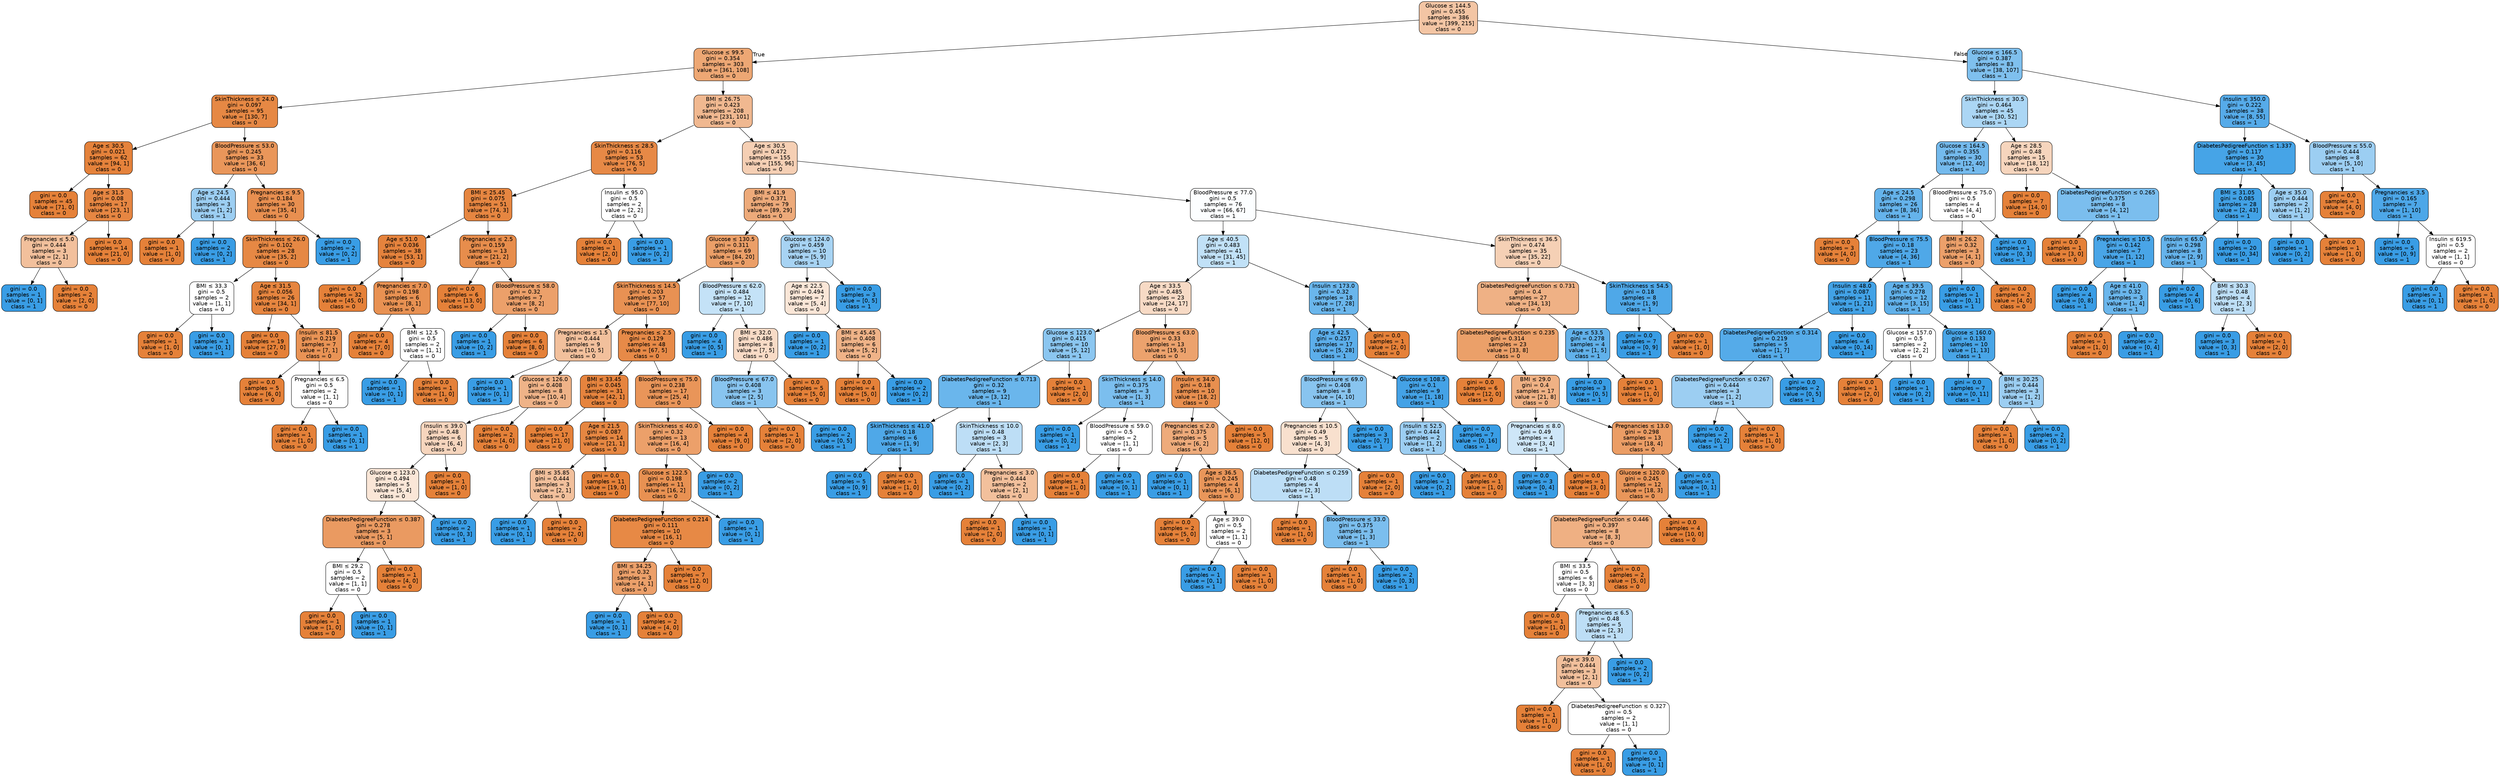 digraph Tree {
node [shape=box, style="filled, rounded", color="black", fontname="helvetica"] ;
edge [fontname="helvetica"] ;
0 [label=<Glucose &le; 144.5<br/>gini = 0.455<br/>samples = 386<br/>value = [399, 215]<br/>class = 0>, fillcolor="#f3c5a4"] ;
1 [label=<Glucose &le; 99.5<br/>gini = 0.354<br/>samples = 303<br/>value = [361, 108]<br/>class = 0>, fillcolor="#eda774"] ;
0 -> 1 [labeldistance=2.5, labelangle=45, headlabel="True"] ;
2 [label=<SkinThickness &le; 24.0<br/>gini = 0.097<br/>samples = 95<br/>value = [130, 7]<br/>class = 0>, fillcolor="#e68844"] ;
1 -> 2 ;
3 [label=<Age &le; 30.5<br/>gini = 0.021<br/>samples = 62<br/>value = [94, 1]<br/>class = 0>, fillcolor="#e5823b"] ;
2 -> 3 ;
4 [label=<gini = 0.0<br/>samples = 45<br/>value = [71, 0]<br/>class = 0>, fillcolor="#e58139"] ;
3 -> 4 ;
5 [label=<Age &le; 31.5<br/>gini = 0.08<br/>samples = 17<br/>value = [23, 1]<br/>class = 0>, fillcolor="#e68642"] ;
3 -> 5 ;
6 [label=<Pregnancies &le; 5.0<br/>gini = 0.444<br/>samples = 3<br/>value = [2, 1]<br/>class = 0>, fillcolor="#f2c09c"] ;
5 -> 6 ;
7 [label=<gini = 0.0<br/>samples = 1<br/>value = [0, 1]<br/>class = 1>, fillcolor="#399de5"] ;
6 -> 7 ;
8 [label=<gini = 0.0<br/>samples = 2<br/>value = [2, 0]<br/>class = 0>, fillcolor="#e58139"] ;
6 -> 8 ;
9 [label=<gini = 0.0<br/>samples = 14<br/>value = [21, 0]<br/>class = 0>, fillcolor="#e58139"] ;
5 -> 9 ;
10 [label=<BloodPressure &le; 53.0<br/>gini = 0.245<br/>samples = 33<br/>value = [36, 6]<br/>class = 0>, fillcolor="#e9965a"] ;
2 -> 10 ;
11 [label=<Age &le; 24.5<br/>gini = 0.444<br/>samples = 3<br/>value = [1, 2]<br/>class = 1>, fillcolor="#9ccef2"] ;
10 -> 11 ;
12 [label=<gini = 0.0<br/>samples = 1<br/>value = [1, 0]<br/>class = 0>, fillcolor="#e58139"] ;
11 -> 12 ;
13 [label=<gini = 0.0<br/>samples = 2<br/>value = [0, 2]<br/>class = 1>, fillcolor="#399de5"] ;
11 -> 13 ;
14 [label=<Pregnancies &le; 9.5<br/>gini = 0.184<br/>samples = 30<br/>value = [35, 4]<br/>class = 0>, fillcolor="#e88f50"] ;
10 -> 14 ;
15 [label=<SkinThickness &le; 26.0<br/>gini = 0.102<br/>samples = 28<br/>value = [35, 2]<br/>class = 0>, fillcolor="#e68844"] ;
14 -> 15 ;
16 [label=<BMI &le; 33.3<br/>gini = 0.5<br/>samples = 2<br/>value = [1, 1]<br/>class = 0>, fillcolor="#ffffff"] ;
15 -> 16 ;
17 [label=<gini = 0.0<br/>samples = 1<br/>value = [1, 0]<br/>class = 0>, fillcolor="#e58139"] ;
16 -> 17 ;
18 [label=<gini = 0.0<br/>samples = 1<br/>value = [0, 1]<br/>class = 1>, fillcolor="#399de5"] ;
16 -> 18 ;
19 [label=<Age &le; 31.5<br/>gini = 0.056<br/>samples = 26<br/>value = [34, 1]<br/>class = 0>, fillcolor="#e6853f"] ;
15 -> 19 ;
20 [label=<gini = 0.0<br/>samples = 19<br/>value = [27, 0]<br/>class = 0>, fillcolor="#e58139"] ;
19 -> 20 ;
21 [label=<Insulin &le; 81.5<br/>gini = 0.219<br/>samples = 7<br/>value = [7, 1]<br/>class = 0>, fillcolor="#e99355"] ;
19 -> 21 ;
22 [label=<gini = 0.0<br/>samples = 5<br/>value = [6, 0]<br/>class = 0>, fillcolor="#e58139"] ;
21 -> 22 ;
23 [label=<Pregnancies &le; 6.5<br/>gini = 0.5<br/>samples = 2<br/>value = [1, 1]<br/>class = 0>, fillcolor="#ffffff"] ;
21 -> 23 ;
24 [label=<gini = 0.0<br/>samples = 1<br/>value = [1, 0]<br/>class = 0>, fillcolor="#e58139"] ;
23 -> 24 ;
25 [label=<gini = 0.0<br/>samples = 1<br/>value = [0, 1]<br/>class = 1>, fillcolor="#399de5"] ;
23 -> 25 ;
26 [label=<gini = 0.0<br/>samples = 2<br/>value = [0, 2]<br/>class = 1>, fillcolor="#399de5"] ;
14 -> 26 ;
27 [label=<BMI &le; 26.75<br/>gini = 0.423<br/>samples = 208<br/>value = [231, 101]<br/>class = 0>, fillcolor="#f0b890"] ;
1 -> 27 ;
28 [label=<SkinThickness &le; 28.5<br/>gini = 0.116<br/>samples = 53<br/>value = [76, 5]<br/>class = 0>, fillcolor="#e78946"] ;
27 -> 28 ;
29 [label=<BMI &le; 25.45<br/>gini = 0.075<br/>samples = 51<br/>value = [74, 3]<br/>class = 0>, fillcolor="#e68641"] ;
28 -> 29 ;
30 [label=<Age &le; 51.0<br/>gini = 0.036<br/>samples = 38<br/>value = [53, 1]<br/>class = 0>, fillcolor="#e5833d"] ;
29 -> 30 ;
31 [label=<gini = 0.0<br/>samples = 32<br/>value = [45, 0]<br/>class = 0>, fillcolor="#e58139"] ;
30 -> 31 ;
32 [label=<Pregnancies &le; 7.0<br/>gini = 0.198<br/>samples = 6<br/>value = [8, 1]<br/>class = 0>, fillcolor="#e89152"] ;
30 -> 32 ;
33 [label=<gini = 0.0<br/>samples = 4<br/>value = [7, 0]<br/>class = 0>, fillcolor="#e58139"] ;
32 -> 33 ;
34 [label=<BMI &le; 12.5<br/>gini = 0.5<br/>samples = 2<br/>value = [1, 1]<br/>class = 0>, fillcolor="#ffffff"] ;
32 -> 34 ;
35 [label=<gini = 0.0<br/>samples = 1<br/>value = [0, 1]<br/>class = 1>, fillcolor="#399de5"] ;
34 -> 35 ;
36 [label=<gini = 0.0<br/>samples = 1<br/>value = [1, 0]<br/>class = 0>, fillcolor="#e58139"] ;
34 -> 36 ;
37 [label=<Pregnancies &le; 2.5<br/>gini = 0.159<br/>samples = 13<br/>value = [21, 2]<br/>class = 0>, fillcolor="#e78d4c"] ;
29 -> 37 ;
38 [label=<gini = 0.0<br/>samples = 6<br/>value = [13, 0]<br/>class = 0>, fillcolor="#e58139"] ;
37 -> 38 ;
39 [label=<BloodPressure &le; 58.0<br/>gini = 0.32<br/>samples = 7<br/>value = [8, 2]<br/>class = 0>, fillcolor="#eca06a"] ;
37 -> 39 ;
40 [label=<gini = 0.0<br/>samples = 1<br/>value = [0, 2]<br/>class = 1>, fillcolor="#399de5"] ;
39 -> 40 ;
41 [label=<gini = 0.0<br/>samples = 6<br/>value = [8, 0]<br/>class = 0>, fillcolor="#e58139"] ;
39 -> 41 ;
42 [label=<Insulin &le; 95.0<br/>gini = 0.5<br/>samples = 2<br/>value = [2, 2]<br/>class = 0>, fillcolor="#ffffff"] ;
28 -> 42 ;
43 [label=<gini = 0.0<br/>samples = 1<br/>value = [2, 0]<br/>class = 0>, fillcolor="#e58139"] ;
42 -> 43 ;
44 [label=<gini = 0.0<br/>samples = 1<br/>value = [0, 2]<br/>class = 1>, fillcolor="#399de5"] ;
42 -> 44 ;
45 [label=<Age &le; 30.5<br/>gini = 0.472<br/>samples = 155<br/>value = [155, 96]<br/>class = 0>, fillcolor="#f5cfb4"] ;
27 -> 45 ;
46 [label=<BMI &le; 41.9<br/>gini = 0.371<br/>samples = 79<br/>value = [89, 29]<br/>class = 0>, fillcolor="#edaa7a"] ;
45 -> 46 ;
47 [label=<Glucose &le; 130.5<br/>gini = 0.311<br/>samples = 69<br/>value = [84, 20]<br/>class = 0>, fillcolor="#eb9f68"] ;
46 -> 47 ;
48 [label=<SkinThickness &le; 14.5<br/>gini = 0.203<br/>samples = 57<br/>value = [77, 10]<br/>class = 0>, fillcolor="#e89153"] ;
47 -> 48 ;
49 [label=<Pregnancies &le; 1.5<br/>gini = 0.444<br/>samples = 9<br/>value = [10, 5]<br/>class = 0>, fillcolor="#f2c09c"] ;
48 -> 49 ;
50 [label=<gini = 0.0<br/>samples = 1<br/>value = [0, 1]<br/>class = 1>, fillcolor="#399de5"] ;
49 -> 50 ;
51 [label=<Glucose &le; 126.0<br/>gini = 0.408<br/>samples = 8<br/>value = [10, 4]<br/>class = 0>, fillcolor="#efb388"] ;
49 -> 51 ;
52 [label=<Insulin &le; 39.0<br/>gini = 0.48<br/>samples = 6<br/>value = [6, 4]<br/>class = 0>, fillcolor="#f6d5bd"] ;
51 -> 52 ;
53 [label=<Glucose &le; 123.0<br/>gini = 0.494<br/>samples = 5<br/>value = [5, 4]<br/>class = 0>, fillcolor="#fae6d7"] ;
52 -> 53 ;
54 [label=<DiabetesPedigreeFunction &le; 0.387<br/>gini = 0.278<br/>samples = 3<br/>value = [5, 1]<br/>class = 0>, fillcolor="#ea9a61"] ;
53 -> 54 ;
55 [label=<BMI &le; 29.2<br/>gini = 0.5<br/>samples = 2<br/>value = [1, 1]<br/>class = 0>, fillcolor="#ffffff"] ;
54 -> 55 ;
56 [label=<gini = 0.0<br/>samples = 1<br/>value = [1, 0]<br/>class = 0>, fillcolor="#e58139"] ;
55 -> 56 ;
57 [label=<gini = 0.0<br/>samples = 1<br/>value = [0, 1]<br/>class = 1>, fillcolor="#399de5"] ;
55 -> 57 ;
58 [label=<gini = 0.0<br/>samples = 1<br/>value = [4, 0]<br/>class = 0>, fillcolor="#e58139"] ;
54 -> 58 ;
59 [label=<gini = 0.0<br/>samples = 2<br/>value = [0, 3]<br/>class = 1>, fillcolor="#399de5"] ;
53 -> 59 ;
60 [label=<gini = 0.0<br/>samples = 1<br/>value = [1, 0]<br/>class = 0>, fillcolor="#e58139"] ;
52 -> 60 ;
61 [label=<gini = 0.0<br/>samples = 2<br/>value = [4, 0]<br/>class = 0>, fillcolor="#e58139"] ;
51 -> 61 ;
62 [label=<Pregnancies &le; 2.5<br/>gini = 0.129<br/>samples = 48<br/>value = [67, 5]<br/>class = 0>, fillcolor="#e78a48"] ;
48 -> 62 ;
63 [label=<BMI &le; 33.45<br/>gini = 0.045<br/>samples = 31<br/>value = [42, 1]<br/>class = 0>, fillcolor="#e6843e"] ;
62 -> 63 ;
64 [label=<gini = 0.0<br/>samples = 17<br/>value = [21, 0]<br/>class = 0>, fillcolor="#e58139"] ;
63 -> 64 ;
65 [label=<Age &le; 21.5<br/>gini = 0.087<br/>samples = 14<br/>value = [21, 1]<br/>class = 0>, fillcolor="#e68742"] ;
63 -> 65 ;
66 [label=<BMI &le; 35.85<br/>gini = 0.444<br/>samples = 3<br/>value = [2, 1]<br/>class = 0>, fillcolor="#f2c09c"] ;
65 -> 66 ;
67 [label=<gini = 0.0<br/>samples = 1<br/>value = [0, 1]<br/>class = 1>, fillcolor="#399de5"] ;
66 -> 67 ;
68 [label=<gini = 0.0<br/>samples = 2<br/>value = [2, 0]<br/>class = 0>, fillcolor="#e58139"] ;
66 -> 68 ;
69 [label=<gini = 0.0<br/>samples = 11<br/>value = [19, 0]<br/>class = 0>, fillcolor="#e58139"] ;
65 -> 69 ;
70 [label=<BloodPressure &le; 75.0<br/>gini = 0.238<br/>samples = 17<br/>value = [25, 4]<br/>class = 0>, fillcolor="#e99559"] ;
62 -> 70 ;
71 [label=<SkinThickness &le; 40.0<br/>gini = 0.32<br/>samples = 13<br/>value = [16, 4]<br/>class = 0>, fillcolor="#eca06a"] ;
70 -> 71 ;
72 [label=<Glucose &le; 122.5<br/>gini = 0.198<br/>samples = 11<br/>value = [16, 2]<br/>class = 0>, fillcolor="#e89152"] ;
71 -> 72 ;
73 [label=<DiabetesPedigreeFunction &le; 0.214<br/>gini = 0.111<br/>samples = 10<br/>value = [16, 1]<br/>class = 0>, fillcolor="#e78945"] ;
72 -> 73 ;
74 [label=<BMI &le; 34.25<br/>gini = 0.32<br/>samples = 3<br/>value = [4, 1]<br/>class = 0>, fillcolor="#eca06a"] ;
73 -> 74 ;
75 [label=<gini = 0.0<br/>samples = 1<br/>value = [0, 1]<br/>class = 1>, fillcolor="#399de5"] ;
74 -> 75 ;
76 [label=<gini = 0.0<br/>samples = 2<br/>value = [4, 0]<br/>class = 0>, fillcolor="#e58139"] ;
74 -> 76 ;
77 [label=<gini = 0.0<br/>samples = 7<br/>value = [12, 0]<br/>class = 0>, fillcolor="#e58139"] ;
73 -> 77 ;
78 [label=<gini = 0.0<br/>samples = 1<br/>value = [0, 1]<br/>class = 1>, fillcolor="#399de5"] ;
72 -> 78 ;
79 [label=<gini = 0.0<br/>samples = 2<br/>value = [0, 2]<br/>class = 1>, fillcolor="#399de5"] ;
71 -> 79 ;
80 [label=<gini = 0.0<br/>samples = 4<br/>value = [9, 0]<br/>class = 0>, fillcolor="#e58139"] ;
70 -> 80 ;
81 [label=<BloodPressure &le; 62.0<br/>gini = 0.484<br/>samples = 12<br/>value = [7, 10]<br/>class = 1>, fillcolor="#c4e2f7"] ;
47 -> 81 ;
82 [label=<gini = 0.0<br/>samples = 4<br/>value = [0, 5]<br/>class = 1>, fillcolor="#399de5"] ;
81 -> 82 ;
83 [label=<BMI &le; 32.0<br/>gini = 0.486<br/>samples = 8<br/>value = [7, 5]<br/>class = 0>, fillcolor="#f8dbc6"] ;
81 -> 83 ;
84 [label=<BloodPressure &le; 67.0<br/>gini = 0.408<br/>samples = 3<br/>value = [2, 5]<br/>class = 1>, fillcolor="#88c4ef"] ;
83 -> 84 ;
85 [label=<gini = 0.0<br/>samples = 1<br/>value = [2, 0]<br/>class = 0>, fillcolor="#e58139"] ;
84 -> 85 ;
86 [label=<gini = 0.0<br/>samples = 2<br/>value = [0, 5]<br/>class = 1>, fillcolor="#399de5"] ;
84 -> 86 ;
87 [label=<gini = 0.0<br/>samples = 5<br/>value = [5, 0]<br/>class = 0>, fillcolor="#e58139"] ;
83 -> 87 ;
88 [label=<Glucose &le; 124.0<br/>gini = 0.459<br/>samples = 10<br/>value = [5, 9]<br/>class = 1>, fillcolor="#a7d3f3"] ;
46 -> 88 ;
89 [label=<Age &le; 22.5<br/>gini = 0.494<br/>samples = 7<br/>value = [5, 4]<br/>class = 0>, fillcolor="#fae6d7"] ;
88 -> 89 ;
90 [label=<gini = 0.0<br/>samples = 1<br/>value = [0, 2]<br/>class = 1>, fillcolor="#399de5"] ;
89 -> 90 ;
91 [label=<BMI &le; 45.45<br/>gini = 0.408<br/>samples = 6<br/>value = [5, 2]<br/>class = 0>, fillcolor="#efb388"] ;
89 -> 91 ;
92 [label=<gini = 0.0<br/>samples = 4<br/>value = [5, 0]<br/>class = 0>, fillcolor="#e58139"] ;
91 -> 92 ;
93 [label=<gini = 0.0<br/>samples = 2<br/>value = [0, 2]<br/>class = 1>, fillcolor="#399de5"] ;
91 -> 93 ;
94 [label=<gini = 0.0<br/>samples = 3<br/>value = [0, 5]<br/>class = 1>, fillcolor="#399de5"] ;
88 -> 94 ;
95 [label=<BloodPressure &le; 77.0<br/>gini = 0.5<br/>samples = 76<br/>value = [66, 67]<br/>class = 1>, fillcolor="#fcfeff"] ;
45 -> 95 ;
96 [label=<Age &le; 40.5<br/>gini = 0.483<br/>samples = 41<br/>value = [31, 45]<br/>class = 1>, fillcolor="#c1e1f7"] ;
95 -> 96 ;
97 [label=<Age &le; 33.5<br/>gini = 0.485<br/>samples = 23<br/>value = [24, 17]<br/>class = 0>, fillcolor="#f7dac5"] ;
96 -> 97 ;
98 [label=<Glucose &le; 123.0<br/>gini = 0.415<br/>samples = 10<br/>value = [5, 12]<br/>class = 1>, fillcolor="#8bc6f0"] ;
97 -> 98 ;
99 [label=<DiabetesPedigreeFunction &le; 0.713<br/>gini = 0.32<br/>samples = 9<br/>value = [3, 12]<br/>class = 1>, fillcolor="#6ab6ec"] ;
98 -> 99 ;
100 [label=<SkinThickness &le; 41.0<br/>gini = 0.18<br/>samples = 6<br/>value = [1, 9]<br/>class = 1>, fillcolor="#4fa8e8"] ;
99 -> 100 ;
101 [label=<gini = 0.0<br/>samples = 5<br/>value = [0, 9]<br/>class = 1>, fillcolor="#399de5"] ;
100 -> 101 ;
102 [label=<gini = 0.0<br/>samples = 1<br/>value = [1, 0]<br/>class = 0>, fillcolor="#e58139"] ;
100 -> 102 ;
103 [label=<SkinThickness &le; 10.0<br/>gini = 0.48<br/>samples = 3<br/>value = [2, 3]<br/>class = 1>, fillcolor="#bddef6"] ;
99 -> 103 ;
104 [label=<gini = 0.0<br/>samples = 1<br/>value = [0, 2]<br/>class = 1>, fillcolor="#399de5"] ;
103 -> 104 ;
105 [label=<Pregnancies &le; 3.0<br/>gini = 0.444<br/>samples = 2<br/>value = [2, 1]<br/>class = 0>, fillcolor="#f2c09c"] ;
103 -> 105 ;
106 [label=<gini = 0.0<br/>samples = 1<br/>value = [2, 0]<br/>class = 0>, fillcolor="#e58139"] ;
105 -> 106 ;
107 [label=<gini = 0.0<br/>samples = 1<br/>value = [0, 1]<br/>class = 1>, fillcolor="#399de5"] ;
105 -> 107 ;
108 [label=<gini = 0.0<br/>samples = 1<br/>value = [2, 0]<br/>class = 0>, fillcolor="#e58139"] ;
98 -> 108 ;
109 [label=<BloodPressure &le; 63.0<br/>gini = 0.33<br/>samples = 13<br/>value = [19, 5]<br/>class = 0>, fillcolor="#eca26d"] ;
97 -> 109 ;
110 [label=<SkinThickness &le; 14.0<br/>gini = 0.375<br/>samples = 3<br/>value = [1, 3]<br/>class = 1>, fillcolor="#7bbeee"] ;
109 -> 110 ;
111 [label=<gini = 0.0<br/>samples = 1<br/>value = [0, 2]<br/>class = 1>, fillcolor="#399de5"] ;
110 -> 111 ;
112 [label=<BloodPressure &le; 59.0<br/>gini = 0.5<br/>samples = 2<br/>value = [1, 1]<br/>class = 0>, fillcolor="#ffffff"] ;
110 -> 112 ;
113 [label=<gini = 0.0<br/>samples = 1<br/>value = [1, 0]<br/>class = 0>, fillcolor="#e58139"] ;
112 -> 113 ;
114 [label=<gini = 0.0<br/>samples = 1<br/>value = [0, 1]<br/>class = 1>, fillcolor="#399de5"] ;
112 -> 114 ;
115 [label=<Insulin &le; 34.0<br/>gini = 0.18<br/>samples = 10<br/>value = [18, 2]<br/>class = 0>, fillcolor="#e88f4f"] ;
109 -> 115 ;
116 [label=<Pregnancies &le; 2.0<br/>gini = 0.375<br/>samples = 5<br/>value = [6, 2]<br/>class = 0>, fillcolor="#eeab7b"] ;
115 -> 116 ;
117 [label=<gini = 0.0<br/>samples = 1<br/>value = [0, 1]<br/>class = 1>, fillcolor="#399de5"] ;
116 -> 117 ;
118 [label=<Age &le; 36.5<br/>gini = 0.245<br/>samples = 4<br/>value = [6, 1]<br/>class = 0>, fillcolor="#e9965a"] ;
116 -> 118 ;
119 [label=<gini = 0.0<br/>samples = 2<br/>value = [5, 0]<br/>class = 0>, fillcolor="#e58139"] ;
118 -> 119 ;
120 [label=<Age &le; 39.0<br/>gini = 0.5<br/>samples = 2<br/>value = [1, 1]<br/>class = 0>, fillcolor="#ffffff"] ;
118 -> 120 ;
121 [label=<gini = 0.0<br/>samples = 1<br/>value = [0, 1]<br/>class = 1>, fillcolor="#399de5"] ;
120 -> 121 ;
122 [label=<gini = 0.0<br/>samples = 1<br/>value = [1, 0]<br/>class = 0>, fillcolor="#e58139"] ;
120 -> 122 ;
123 [label=<gini = 0.0<br/>samples = 5<br/>value = [12, 0]<br/>class = 0>, fillcolor="#e58139"] ;
115 -> 123 ;
124 [label=<Insulin &le; 173.0<br/>gini = 0.32<br/>samples = 18<br/>value = [7, 28]<br/>class = 1>, fillcolor="#6ab6ec"] ;
96 -> 124 ;
125 [label=<Age &le; 42.5<br/>gini = 0.257<br/>samples = 17<br/>value = [5, 28]<br/>class = 1>, fillcolor="#5caeea"] ;
124 -> 125 ;
126 [label=<BloodPressure &le; 69.0<br/>gini = 0.408<br/>samples = 8<br/>value = [4, 10]<br/>class = 1>, fillcolor="#88c4ef"] ;
125 -> 126 ;
127 [label=<Pregnancies &le; 10.5<br/>gini = 0.49<br/>samples = 5<br/>value = [4, 3]<br/>class = 0>, fillcolor="#f8e0ce"] ;
126 -> 127 ;
128 [label=<DiabetesPedigreeFunction &le; 0.259<br/>gini = 0.48<br/>samples = 4<br/>value = [2, 3]<br/>class = 1>, fillcolor="#bddef6"] ;
127 -> 128 ;
129 [label=<gini = 0.0<br/>samples = 1<br/>value = [1, 0]<br/>class = 0>, fillcolor="#e58139"] ;
128 -> 129 ;
130 [label=<BloodPressure &le; 33.0<br/>gini = 0.375<br/>samples = 3<br/>value = [1, 3]<br/>class = 1>, fillcolor="#7bbeee"] ;
128 -> 130 ;
131 [label=<gini = 0.0<br/>samples = 1<br/>value = [1, 0]<br/>class = 0>, fillcolor="#e58139"] ;
130 -> 131 ;
132 [label=<gini = 0.0<br/>samples = 2<br/>value = [0, 3]<br/>class = 1>, fillcolor="#399de5"] ;
130 -> 132 ;
133 [label=<gini = 0.0<br/>samples = 1<br/>value = [2, 0]<br/>class = 0>, fillcolor="#e58139"] ;
127 -> 133 ;
134 [label=<gini = 0.0<br/>samples = 3<br/>value = [0, 7]<br/>class = 1>, fillcolor="#399de5"] ;
126 -> 134 ;
135 [label=<Glucose &le; 108.5<br/>gini = 0.1<br/>samples = 9<br/>value = [1, 18]<br/>class = 1>, fillcolor="#44a2e6"] ;
125 -> 135 ;
136 [label=<Insulin &le; 52.5<br/>gini = 0.444<br/>samples = 2<br/>value = [1, 2]<br/>class = 1>, fillcolor="#9ccef2"] ;
135 -> 136 ;
137 [label=<gini = 0.0<br/>samples = 1<br/>value = [0, 2]<br/>class = 1>, fillcolor="#399de5"] ;
136 -> 137 ;
138 [label=<gini = 0.0<br/>samples = 1<br/>value = [1, 0]<br/>class = 0>, fillcolor="#e58139"] ;
136 -> 138 ;
139 [label=<gini = 0.0<br/>samples = 7<br/>value = [0, 16]<br/>class = 1>, fillcolor="#399de5"] ;
135 -> 139 ;
140 [label=<gini = 0.0<br/>samples = 1<br/>value = [2, 0]<br/>class = 0>, fillcolor="#e58139"] ;
124 -> 140 ;
141 [label=<SkinThickness &le; 36.5<br/>gini = 0.474<br/>samples = 35<br/>value = [35, 22]<br/>class = 0>, fillcolor="#f5d0b5"] ;
95 -> 141 ;
142 [label=<DiabetesPedigreeFunction &le; 0.731<br/>gini = 0.4<br/>samples = 27<br/>value = [34, 13]<br/>class = 0>, fillcolor="#efb185"] ;
141 -> 142 ;
143 [label=<DiabetesPedigreeFunction &le; 0.235<br/>gini = 0.314<br/>samples = 23<br/>value = [33, 8]<br/>class = 0>, fillcolor="#eba069"] ;
142 -> 143 ;
144 [label=<gini = 0.0<br/>samples = 6<br/>value = [12, 0]<br/>class = 0>, fillcolor="#e58139"] ;
143 -> 144 ;
145 [label=<BMI &le; 29.0<br/>gini = 0.4<br/>samples = 17<br/>value = [21, 8]<br/>class = 0>, fillcolor="#efb184"] ;
143 -> 145 ;
146 [label=<Pregnancies &le; 8.0<br/>gini = 0.49<br/>samples = 4<br/>value = [3, 4]<br/>class = 1>, fillcolor="#cee6f8"] ;
145 -> 146 ;
147 [label=<gini = 0.0<br/>samples = 3<br/>value = [0, 4]<br/>class = 1>, fillcolor="#399de5"] ;
146 -> 147 ;
148 [label=<gini = 0.0<br/>samples = 1<br/>value = [3, 0]<br/>class = 0>, fillcolor="#e58139"] ;
146 -> 148 ;
149 [label=<Pregnancies &le; 13.0<br/>gini = 0.298<br/>samples = 13<br/>value = [18, 4]<br/>class = 0>, fillcolor="#eb9d65"] ;
145 -> 149 ;
150 [label=<Glucose &le; 120.0<br/>gini = 0.245<br/>samples = 12<br/>value = [18, 3]<br/>class = 0>, fillcolor="#e9965a"] ;
149 -> 150 ;
151 [label=<DiabetesPedigreeFunction &le; 0.446<br/>gini = 0.397<br/>samples = 8<br/>value = [8, 3]<br/>class = 0>, fillcolor="#efb083"] ;
150 -> 151 ;
152 [label=<BMI &le; 33.5<br/>gini = 0.5<br/>samples = 6<br/>value = [3, 3]<br/>class = 0>, fillcolor="#ffffff"] ;
151 -> 152 ;
153 [label=<gini = 0.0<br/>samples = 1<br/>value = [1, 0]<br/>class = 0>, fillcolor="#e58139"] ;
152 -> 153 ;
154 [label=<Pregnancies &le; 6.5<br/>gini = 0.48<br/>samples = 5<br/>value = [2, 3]<br/>class = 1>, fillcolor="#bddef6"] ;
152 -> 154 ;
155 [label=<Age &le; 39.0<br/>gini = 0.444<br/>samples = 3<br/>value = [2, 1]<br/>class = 0>, fillcolor="#f2c09c"] ;
154 -> 155 ;
156 [label=<gini = 0.0<br/>samples = 1<br/>value = [1, 0]<br/>class = 0>, fillcolor="#e58139"] ;
155 -> 156 ;
157 [label=<DiabetesPedigreeFunction &le; 0.327<br/>gini = 0.5<br/>samples = 2<br/>value = [1, 1]<br/>class = 0>, fillcolor="#ffffff"] ;
155 -> 157 ;
158 [label=<gini = 0.0<br/>samples = 1<br/>value = [1, 0]<br/>class = 0>, fillcolor="#e58139"] ;
157 -> 158 ;
159 [label=<gini = 0.0<br/>samples = 1<br/>value = [0, 1]<br/>class = 1>, fillcolor="#399de5"] ;
157 -> 159 ;
160 [label=<gini = 0.0<br/>samples = 2<br/>value = [0, 2]<br/>class = 1>, fillcolor="#399de5"] ;
154 -> 160 ;
161 [label=<gini = 0.0<br/>samples = 2<br/>value = [5, 0]<br/>class = 0>, fillcolor="#e58139"] ;
151 -> 161 ;
162 [label=<gini = 0.0<br/>samples = 4<br/>value = [10, 0]<br/>class = 0>, fillcolor="#e58139"] ;
150 -> 162 ;
163 [label=<gini = 0.0<br/>samples = 1<br/>value = [0, 1]<br/>class = 1>, fillcolor="#399de5"] ;
149 -> 163 ;
164 [label=<Age &le; 53.5<br/>gini = 0.278<br/>samples = 4<br/>value = [1, 5]<br/>class = 1>, fillcolor="#61b1ea"] ;
142 -> 164 ;
165 [label=<gini = 0.0<br/>samples = 3<br/>value = [0, 5]<br/>class = 1>, fillcolor="#399de5"] ;
164 -> 165 ;
166 [label=<gini = 0.0<br/>samples = 1<br/>value = [1, 0]<br/>class = 0>, fillcolor="#e58139"] ;
164 -> 166 ;
167 [label=<SkinThickness &le; 54.5<br/>gini = 0.18<br/>samples = 8<br/>value = [1, 9]<br/>class = 1>, fillcolor="#4fa8e8"] ;
141 -> 167 ;
168 [label=<gini = 0.0<br/>samples = 7<br/>value = [0, 9]<br/>class = 1>, fillcolor="#399de5"] ;
167 -> 168 ;
169 [label=<gini = 0.0<br/>samples = 1<br/>value = [1, 0]<br/>class = 0>, fillcolor="#e58139"] ;
167 -> 169 ;
170 [label=<Glucose &le; 166.5<br/>gini = 0.387<br/>samples = 83<br/>value = [38, 107]<br/>class = 1>, fillcolor="#7fc0ee"] ;
0 -> 170 [labeldistance=2.5, labelangle=-45, headlabel="False"] ;
171 [label=<SkinThickness &le; 30.5<br/>gini = 0.464<br/>samples = 45<br/>value = [30, 52]<br/>class = 1>, fillcolor="#abd6f4"] ;
170 -> 171 ;
172 [label=<Glucose &le; 164.5<br/>gini = 0.355<br/>samples = 30<br/>value = [12, 40]<br/>class = 1>, fillcolor="#74baed"] ;
171 -> 172 ;
173 [label=<Age &le; 24.5<br/>gini = 0.298<br/>samples = 26<br/>value = [8, 36]<br/>class = 1>, fillcolor="#65b3eb"] ;
172 -> 173 ;
174 [label=<gini = 0.0<br/>samples = 3<br/>value = [4, 0]<br/>class = 0>, fillcolor="#e58139"] ;
173 -> 174 ;
175 [label=<BloodPressure &le; 75.5<br/>gini = 0.18<br/>samples = 23<br/>value = [4, 36]<br/>class = 1>, fillcolor="#4fa8e8"] ;
173 -> 175 ;
176 [label=<Insulin &le; 48.0<br/>gini = 0.087<br/>samples = 11<br/>value = [1, 21]<br/>class = 1>, fillcolor="#42a2e6"] ;
175 -> 176 ;
177 [label=<DiabetesPedigreeFunction &le; 0.314<br/>gini = 0.219<br/>samples = 5<br/>value = [1, 7]<br/>class = 1>, fillcolor="#55abe9"] ;
176 -> 177 ;
178 [label=<DiabetesPedigreeFunction &le; 0.267<br/>gini = 0.444<br/>samples = 3<br/>value = [1, 2]<br/>class = 1>, fillcolor="#9ccef2"] ;
177 -> 178 ;
179 [label=<gini = 0.0<br/>samples = 2<br/>value = [0, 2]<br/>class = 1>, fillcolor="#399de5"] ;
178 -> 179 ;
180 [label=<gini = 0.0<br/>samples = 1<br/>value = [1, 0]<br/>class = 0>, fillcolor="#e58139"] ;
178 -> 180 ;
181 [label=<gini = 0.0<br/>samples = 2<br/>value = [0, 5]<br/>class = 1>, fillcolor="#399de5"] ;
177 -> 181 ;
182 [label=<gini = 0.0<br/>samples = 6<br/>value = [0, 14]<br/>class = 1>, fillcolor="#399de5"] ;
176 -> 182 ;
183 [label=<Age &le; 39.5<br/>gini = 0.278<br/>samples = 12<br/>value = [3, 15]<br/>class = 1>, fillcolor="#61b1ea"] ;
175 -> 183 ;
184 [label=<Glucose &le; 157.0<br/>gini = 0.5<br/>samples = 2<br/>value = [2, 2]<br/>class = 0>, fillcolor="#ffffff"] ;
183 -> 184 ;
185 [label=<gini = 0.0<br/>samples = 1<br/>value = [2, 0]<br/>class = 0>, fillcolor="#e58139"] ;
184 -> 185 ;
186 [label=<gini = 0.0<br/>samples = 1<br/>value = [0, 2]<br/>class = 1>, fillcolor="#399de5"] ;
184 -> 186 ;
187 [label=<Glucose &le; 160.0<br/>gini = 0.133<br/>samples = 10<br/>value = [1, 13]<br/>class = 1>, fillcolor="#48a5e7"] ;
183 -> 187 ;
188 [label=<gini = 0.0<br/>samples = 7<br/>value = [0, 11]<br/>class = 1>, fillcolor="#399de5"] ;
187 -> 188 ;
189 [label=<BMI &le; 30.25<br/>gini = 0.444<br/>samples = 3<br/>value = [1, 2]<br/>class = 1>, fillcolor="#9ccef2"] ;
187 -> 189 ;
190 [label=<gini = 0.0<br/>samples = 1<br/>value = [1, 0]<br/>class = 0>, fillcolor="#e58139"] ;
189 -> 190 ;
191 [label=<gini = 0.0<br/>samples = 2<br/>value = [0, 2]<br/>class = 1>, fillcolor="#399de5"] ;
189 -> 191 ;
192 [label=<BloodPressure &le; 75.0<br/>gini = 0.5<br/>samples = 4<br/>value = [4, 4]<br/>class = 0>, fillcolor="#ffffff"] ;
172 -> 192 ;
193 [label=<BMI &le; 26.2<br/>gini = 0.32<br/>samples = 3<br/>value = [4, 1]<br/>class = 0>, fillcolor="#eca06a"] ;
192 -> 193 ;
194 [label=<gini = 0.0<br/>samples = 1<br/>value = [0, 1]<br/>class = 1>, fillcolor="#399de5"] ;
193 -> 194 ;
195 [label=<gini = 0.0<br/>samples = 2<br/>value = [4, 0]<br/>class = 0>, fillcolor="#e58139"] ;
193 -> 195 ;
196 [label=<gini = 0.0<br/>samples = 1<br/>value = [0, 3]<br/>class = 1>, fillcolor="#399de5"] ;
192 -> 196 ;
197 [label=<Age &le; 28.5<br/>gini = 0.48<br/>samples = 15<br/>value = [18, 12]<br/>class = 0>, fillcolor="#f6d5bd"] ;
171 -> 197 ;
198 [label=<gini = 0.0<br/>samples = 7<br/>value = [14, 0]<br/>class = 0>, fillcolor="#e58139"] ;
197 -> 198 ;
199 [label=<DiabetesPedigreeFunction &le; 0.265<br/>gini = 0.375<br/>samples = 8<br/>value = [4, 12]<br/>class = 1>, fillcolor="#7bbeee"] ;
197 -> 199 ;
200 [label=<gini = 0.0<br/>samples = 1<br/>value = [3, 0]<br/>class = 0>, fillcolor="#e58139"] ;
199 -> 200 ;
201 [label=<Pregnancies &le; 10.5<br/>gini = 0.142<br/>samples = 7<br/>value = [1, 12]<br/>class = 1>, fillcolor="#49a5e7"] ;
199 -> 201 ;
202 [label=<gini = 0.0<br/>samples = 4<br/>value = [0, 8]<br/>class = 1>, fillcolor="#399de5"] ;
201 -> 202 ;
203 [label=<Age &le; 41.0<br/>gini = 0.32<br/>samples = 3<br/>value = [1, 4]<br/>class = 1>, fillcolor="#6ab6ec"] ;
201 -> 203 ;
204 [label=<gini = 0.0<br/>samples = 1<br/>value = [1, 0]<br/>class = 0>, fillcolor="#e58139"] ;
203 -> 204 ;
205 [label=<gini = 0.0<br/>samples = 2<br/>value = [0, 4]<br/>class = 1>, fillcolor="#399de5"] ;
203 -> 205 ;
206 [label=<Insulin &le; 350.0<br/>gini = 0.222<br/>samples = 38<br/>value = [8, 55]<br/>class = 1>, fillcolor="#56abe9"] ;
170 -> 206 ;
207 [label=<DiabetesPedigreeFunction &le; 1.337<br/>gini = 0.117<br/>samples = 30<br/>value = [3, 45]<br/>class = 1>, fillcolor="#46a4e7"] ;
206 -> 207 ;
208 [label=<BMI &le; 31.05<br/>gini = 0.085<br/>samples = 28<br/>value = [2, 43]<br/>class = 1>, fillcolor="#42a2e6"] ;
207 -> 208 ;
209 [label=<Insulin &le; 65.0<br/>gini = 0.298<br/>samples = 8<br/>value = [2, 9]<br/>class = 1>, fillcolor="#65b3eb"] ;
208 -> 209 ;
210 [label=<gini = 0.0<br/>samples = 4<br/>value = [0, 6]<br/>class = 1>, fillcolor="#399de5"] ;
209 -> 210 ;
211 [label=<BMI &le; 30.3<br/>gini = 0.48<br/>samples = 4<br/>value = [2, 3]<br/>class = 1>, fillcolor="#bddef6"] ;
209 -> 211 ;
212 [label=<gini = 0.0<br/>samples = 3<br/>value = [0, 3]<br/>class = 1>, fillcolor="#399de5"] ;
211 -> 212 ;
213 [label=<gini = 0.0<br/>samples = 1<br/>value = [2, 0]<br/>class = 0>, fillcolor="#e58139"] ;
211 -> 213 ;
214 [label=<gini = 0.0<br/>samples = 20<br/>value = [0, 34]<br/>class = 1>, fillcolor="#399de5"] ;
208 -> 214 ;
215 [label=<Age &le; 35.0<br/>gini = 0.444<br/>samples = 2<br/>value = [1, 2]<br/>class = 1>, fillcolor="#9ccef2"] ;
207 -> 215 ;
216 [label=<gini = 0.0<br/>samples = 1<br/>value = [0, 2]<br/>class = 1>, fillcolor="#399de5"] ;
215 -> 216 ;
217 [label=<gini = 0.0<br/>samples = 1<br/>value = [1, 0]<br/>class = 0>, fillcolor="#e58139"] ;
215 -> 217 ;
218 [label=<BloodPressure &le; 55.0<br/>gini = 0.444<br/>samples = 8<br/>value = [5, 10]<br/>class = 1>, fillcolor="#9ccef2"] ;
206 -> 218 ;
219 [label=<gini = 0.0<br/>samples = 1<br/>value = [4, 0]<br/>class = 0>, fillcolor="#e58139"] ;
218 -> 219 ;
220 [label=<Pregnancies &le; 3.5<br/>gini = 0.165<br/>samples = 7<br/>value = [1, 10]<br/>class = 1>, fillcolor="#4da7e8"] ;
218 -> 220 ;
221 [label=<gini = 0.0<br/>samples = 5<br/>value = [0, 9]<br/>class = 1>, fillcolor="#399de5"] ;
220 -> 221 ;
222 [label=<Insulin &le; 619.5<br/>gini = 0.5<br/>samples = 2<br/>value = [1, 1]<br/>class = 0>, fillcolor="#ffffff"] ;
220 -> 222 ;
223 [label=<gini = 0.0<br/>samples = 1<br/>value = [0, 1]<br/>class = 1>, fillcolor="#399de5"] ;
222 -> 223 ;
224 [label=<gini = 0.0<br/>samples = 1<br/>value = [1, 0]<br/>class = 0>, fillcolor="#e58139"] ;
222 -> 224 ;
}